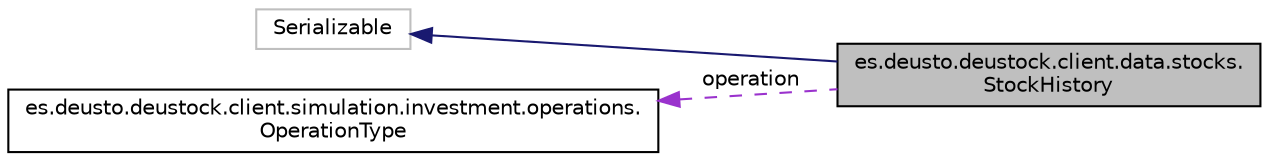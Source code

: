 digraph "es.deusto.deustock.client.data.stocks.StockHistory"
{
 // LATEX_PDF_SIZE
  edge [fontname="Helvetica",fontsize="10",labelfontname="Helvetica",labelfontsize="10"];
  node [fontname="Helvetica",fontsize="10",shape=record];
  rankdir="LR";
  Node1 [label="es.deusto.deustock.client.data.stocks.\lStockHistory",height=0.2,width=0.4,color="black", fillcolor="grey75", style="filled", fontcolor="black",tooltip=" "];
  Node2 -> Node1 [dir="back",color="midnightblue",fontsize="10",style="solid",fontname="Helvetica"];
  Node2 [label="Serializable",height=0.2,width=0.4,color="grey75", fillcolor="white", style="filled",tooltip=" "];
  Node3 -> Node1 [dir="back",color="darkorchid3",fontsize="10",style="dashed",label=" operation" ,fontname="Helvetica"];
  Node3 [label="es.deusto.deustock.client.simulation.investment.operations.\lOperationType",height=0.2,width=0.4,color="black", fillcolor="white", style="filled",URL="$enumes_1_1deusto_1_1deustock_1_1client_1_1simulation_1_1investment_1_1operations_1_1_operation_type.html",tooltip=" "];
}
